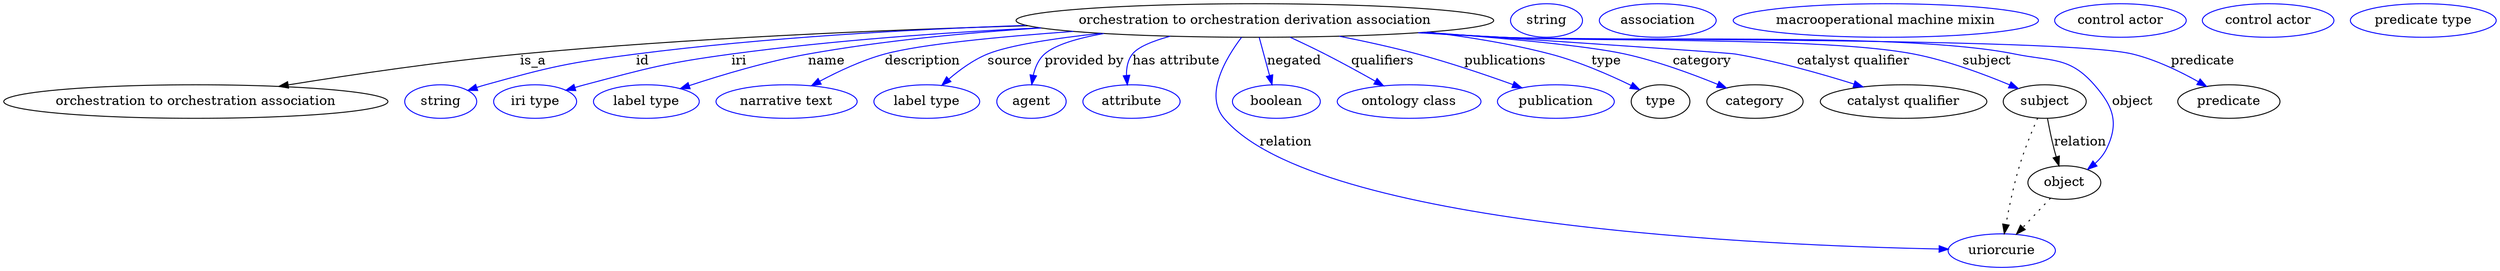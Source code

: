 digraph {
	graph [bb="0,0,2666.4,283"];
	node [label="\N"];
	"orchestration to orchestration derivation association"	[height=0.5,
		label="orchestration to orchestration derivation association",
		pos="1338.4,265",
		width=7.0952];
	"orchestration to orchestration association"	[height=0.5,
		pos="205.38,178",
		width=5.705];
	"orchestration to orchestration derivation association" -> "orchestration to orchestration association"	[label=is_a,
		lp="566.38,221.5",
		pos="e,294.24,194.27 1095.4,259.36 939.88,254.86 733.93,246.08 552.38,229 468.35,221.09 373.53,207.08 304.27,195.9"];
	id	[color=blue,
		height=0.5,
		label=string,
		pos="467.38,178",
		width=1.0652];
	"orchestration to orchestration derivation association" -> id	[color=blue,
		label=id,
		lp="683.38,221.5",
		pos="e,496.37,189.99 1093.5,259.77 968.35,255.4 813.8,246.62 676.38,229 603.93,219.71 585.75,215.57 515.38,196 512.27,195.14 509.07,194.17 \
505.88,193.15",
		style=solid];
	iri	[color=blue,
		height=0.5,
		label="iri type",
		pos="568.38,178",
		width=1.2277];
	"orchestration to orchestration derivation association" -> iri	[color=blue,
		label=iri,
		lp="786.38,221.5",
		pos="e,601.31,190.14 1108.4,257.14 1006.9,252.17 886.37,243.65 778.38,229 707.73,219.42 690.31,214.25 621.38,196 618.01,195.11 614.54,\
194.13 611.05,193.11",
		style=solid];
	name	[color=blue,
		height=0.5,
		label="label type",
		pos="687.38,178",
		width=1.5707];
	"orchestration to orchestration derivation association" -> name	[color=blue,
		label=name,
		lp="880.38,221.5",
		pos="e,723.64,191.88 1109.5,256.95 1030.2,251.94 940.96,243.43 860.38,229 816.55,221.15 767.93,206.56 733.43,195.15",
		style=solid];
	description	[color=blue,
		height=0.5,
		label="narrative text",
		pos="837.38,178",
		width=2.0943];
	"orchestration to orchestration derivation association" -> description	[color=blue,
		label=description,
		lp="982.88,221.5",
		pos="e,863.98,194.94 1144.4,253.29 1063.9,247.51 980.54,239.41 942.38,229 918.17,222.4 892.71,210.41 872.93,199.84",
		style=solid];
	source	[color=blue,
		height=0.5,
		label="label type",
		pos="987.38,178",
		width=1.5707];
	"orchestration to orchestration derivation association" -> source	[color=blue,
		label=source,
		lp="1076.4,221.5",
		pos="e,1003.4,195.36 1173.5,251.24 1123.3,245.75 1075.3,238.39 1052.4,229 1037.2,222.77 1022.5,212 1010.9,202.05",
		style=solid];
	"provided by"	[color=blue,
		height=0.5,
		label=agent,
		pos="1099.4,178",
		width=1.0291];
	"orchestration to orchestration derivation association" -> "provided by"	[color=blue,
		label="provided by",
		lp="1155.9,221.5",
		pos="e,1099.7,196.29 1176.6,251.01 1148.4,245.92 1124.5,238.84 1113.4,229 1106.9,223.21 1103.3,214.67 1101.3,206.27",
		style=solid];
	"has attribute"	[color=blue,
		height=0.5,
		label=attribute,
		pos="1206.4,178",
		width=1.4443];
	"orchestration to orchestration derivation association" -> "has attribute"	[color=blue,
		label="has attribute",
		lp="1254.4,221.5",
		pos="e,1202,196.01 1247.7,248.09 1229.1,242.99 1213.4,236.64 1207.4,229 1202.4,222.63 1200.9,214.28 1201,206.23",
		style=solid];
	relation	[color=blue,
		height=0.5,
		label=uriorcurie,
		pos="2135.4,18",
		width=1.5887];
	"orchestration to orchestration derivation association" -> relation	[color=blue,
		label=relation,
		lp="1371.4,134.5",
		pos="e,2078.2,19.59 1324.1,246.96 1307.3,224.63 1284,185.33 1305.4,160 1403.3,44.088 1888.2,23.446 2068.1,19.784",
		style=solid];
	negated	[color=blue,
		height=0.5,
		label=boolean,
		pos="1361.4,178",
		width=1.2999];
	"orchestration to orchestration derivation association" -> negated	[color=blue,
		label=negated,
		lp="1380.4,221.5",
		pos="e,1356.7,196.18 1343,246.8 1346.2,235.05 1350.5,219.24 1354.1,205.84",
		style=solid];
	qualifiers	[color=blue,
		height=0.5,
		label="ontology class",
		pos="1502.4,178",
		width=2.1304];
	"orchestration to orchestration derivation association" -> qualifiers	[color=blue,
		label=qualifiers,
		lp="1474.9,221.5",
		pos="e,1475.4,194.85 1376,247.1 1388.1,241.53 1401.4,235.17 1413.4,229 1431,219.93 1450.3,209.23 1466.4,200.05",
		style=solid];
	publications	[color=blue,
		height=0.5,
		label=publication,
		pos="1659.4,178",
		width=1.7332];
	"orchestration to orchestration derivation association" -> publications	[color=blue,
		label=publications,
		lp="1606.4,221.5",
		pos="e,1623.2,192.76 1428.8,248.13 1455.8,242.75 1485.5,236.25 1512.4,229 1546.7,219.75 1584.7,206.75 1613.5,196.33",
		style=solid];
	type	[height=0.5,
		pos="1771.4,178",
		width=0.86659];
	"orchestration to orchestration derivation association" -> type	[color=blue,
		label=type,
		lp="1713.4,221.5",
		pos="e,1749.2,190.81 1524.3,252.59 1567.4,247.42 1612.9,239.91 1654.4,229 1684.6,221.05 1717.2,206.61 1740.2,195.29",
		style=solid];
	category	[height=0.5,
		pos="1872.4,178",
		width=1.4263];
	"orchestration to orchestration derivation association" -> category	[color=blue,
		label=category,
		lp="1815.9,221.5",
		pos="e,1841.9,192.55 1520.5,252.37 1603.9,246.12 1693.1,237.88 1733.4,229 1767.8,221.42 1805.3,207.59 1832.6,196.39",
		style=solid];
	"catalyst qualifier"	[height=0.5,
		pos="2030.4,178",
		width=2.4734];
	"orchestration to orchestration derivation association" -> "catalyst qualifier"	[color=blue,
		label="catalyst qualifier",
		lp="1976.9,221.5",
		pos="e,1987.2,193.75 1518,252.17 1662.6,242.59 1843,230.44 1851.4,229 1894.5,221.58 1942.3,207.97 1977.6,196.82",
		style=solid];
	subject	[height=0.5,
		pos="2181.4,178",
		width=1.2277];
	"orchestration to orchestration derivation association" -> subject	[color=blue,
		label=subject,
		lp="2119.4,221.5",
		pos="e,2153.1,191.95 1515.8,252.05 1545.1,250.24 1575.1,248.49 1603.4,247 1700.7,241.88 1945.8,247.59 2041.4,229 2077.2,222.04 2116.1,\
207.52 2143.8,195.92",
		style=solid];
	object	[height=0.5,
		pos="2202.4,91",
		width=1.0832];
	"orchestration to orchestration derivation association" -> object	[color=blue,
		label=object,
		lp="2275.4,178",
		pos="e,2227.3,105.25 1514.4,251.94 1544.1,250.13 1574.6,248.4 1603.4,247 1724.6,241.11 2030.4,253.31 2149.4,229 2189.1,220.88 2207.7,\
226.51 2234.4,196 2254.9,172.51 2261.1,155.03 2247.4,127 2244.5,121.17 2240.2,116.02 2235.3,111.6",
		style=solid];
	predicate	[height=0.5,
		pos="2378.4,178",
		width=1.5165];
	"orchestration to orchestration derivation association" -> predicate	[color=blue,
		label=predicate,
		lp="2350.4,221.5",
		pos="e,2354.5,194.22 1513.3,251.85 1543.3,250.03 1574.3,248.32 1603.4,247 1678,243.61 2202.8,246.71 2275.4,229 2300.2,222.94 2326.1,210.35 \
2345.7,199.31",
		style=solid];
	association_type	[color=blue,
		height=0.5,
		label=string,
		pos="1650.4,265",
		width=1.0652];
	association_category	[color=blue,
		height=0.5,
		label=association,
		pos="1769.4,265",
		width=1.7332];
	"orchestration to orchestration derivation association_catalyst qualifier"	[color=blue,
		height=0.5,
		label="macrooperational machine mixin",
		pos="2013.4,265",
		width=4.5315];
	subject -> relation	[pos="e,2138.1,36.136 2173.8,160.24 2167.9,146.64 2159.8,126.88 2154.4,109 2148.1,88.265 2143.2,64.241 2139.9,46.231",
		style=dotted];
	subject -> object	[label=relation,
		lp="2219.4,134.5",
		pos="e,2196.6,108.98 2184.4,159.77 2186.1,150.09 2188.6,137.8 2191.4,127 2192.1,124.32 2192.8,121.53 2193.6,118.76"];
	"orchestration to orchestration derivation association_subject"	[color=blue,
		height=0.5,
		label="control actor",
		pos="2264.4,265",
		width=1.9498];
	object -> relation	[pos="e,2151.1,35.702 2187.5,74.243 2178.9,65.127 2167.9,53.465 2158.2,43.208",
		style=dotted];
	"orchestration to orchestration derivation association_object"	[color=blue,
		height=0.5,
		label="control actor",
		pos="2422.4,265",
		width=1.9498];
	"orchestration to orchestration derivation association_predicate"	[color=blue,
		height=0.5,
		label="predicate type",
		pos="2588.4,265",
		width=2.1665];
}
